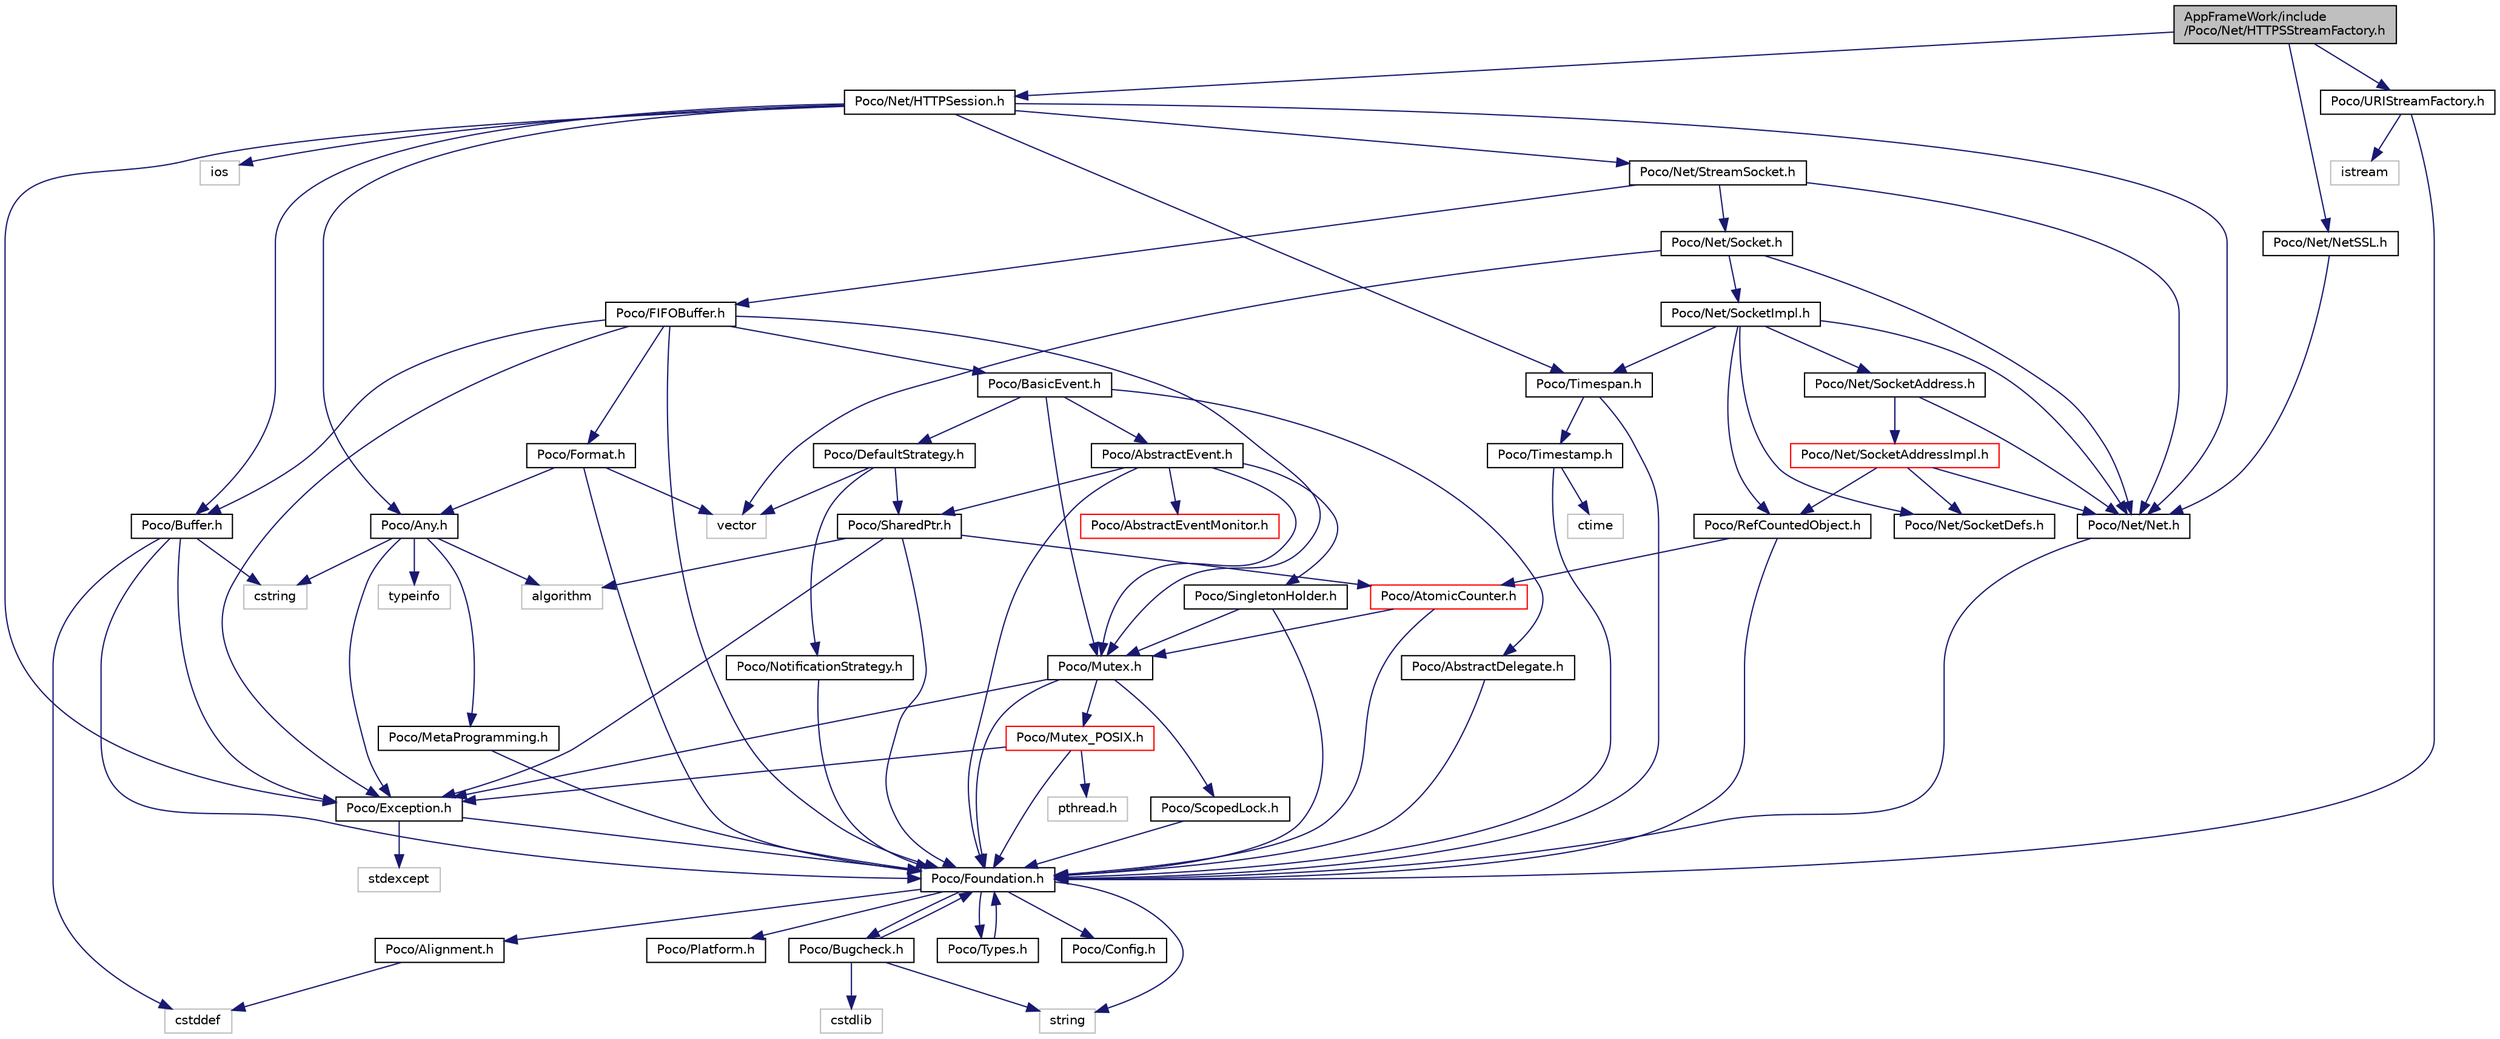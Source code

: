 digraph "AppFrameWork/include/Poco/Net/HTTPSStreamFactory.h"
{
 // LATEX_PDF_SIZE
  edge [fontname="Helvetica",fontsize="10",labelfontname="Helvetica",labelfontsize="10"];
  node [fontname="Helvetica",fontsize="10",shape=record];
  Node1 [label="AppFrameWork/include\l/Poco/Net/HTTPSStreamFactory.h",height=0.2,width=0.4,color="black", fillcolor="grey75", style="filled", fontcolor="black",tooltip=" "];
  Node1 -> Node2 [color="midnightblue",fontsize="10",style="solid"];
  Node2 [label="Poco/Net/NetSSL.h",height=0.2,width=0.4,color="black", fillcolor="white", style="filled",URL="$NetSSL_8h.html",tooltip=" "];
  Node2 -> Node3 [color="midnightblue",fontsize="10",style="solid"];
  Node3 [label="Poco/Net/Net.h",height=0.2,width=0.4,color="black", fillcolor="white", style="filled",URL="$Net_8h.html",tooltip=" "];
  Node3 -> Node4 [color="midnightblue",fontsize="10",style="solid"];
  Node4 [label="Poco/Foundation.h",height=0.2,width=0.4,color="black", fillcolor="white", style="filled",URL="$Foundation_8h.html",tooltip=" "];
  Node4 -> Node5 [color="midnightblue",fontsize="10",style="solid"];
  Node5 [label="Poco/Config.h",height=0.2,width=0.4,color="black", fillcolor="white", style="filled",URL="$Config_8h.html",tooltip=" "];
  Node4 -> Node6 [color="midnightblue",fontsize="10",style="solid"];
  Node6 [label="Poco/Platform.h",height=0.2,width=0.4,color="black", fillcolor="white", style="filled",URL="$Platform_8h.html",tooltip=" "];
  Node4 -> Node7 [color="midnightblue",fontsize="10",style="solid"];
  Node7 [label="Poco/Alignment.h",height=0.2,width=0.4,color="black", fillcolor="white", style="filled",URL="$Alignment_8h.html",tooltip=" "];
  Node7 -> Node8 [color="midnightblue",fontsize="10",style="solid"];
  Node8 [label="cstddef",height=0.2,width=0.4,color="grey75", fillcolor="white", style="filled",tooltip=" "];
  Node4 -> Node9 [color="midnightblue",fontsize="10",style="solid"];
  Node9 [label="Poco/Bugcheck.h",height=0.2,width=0.4,color="black", fillcolor="white", style="filled",URL="$Bugcheck_8h.html",tooltip=" "];
  Node9 -> Node4 [color="midnightblue",fontsize="10",style="solid"];
  Node9 -> Node10 [color="midnightblue",fontsize="10",style="solid"];
  Node10 [label="string",height=0.2,width=0.4,color="grey75", fillcolor="white", style="filled",tooltip=" "];
  Node9 -> Node11 [color="midnightblue",fontsize="10",style="solid"];
  Node11 [label="cstdlib",height=0.2,width=0.4,color="grey75", fillcolor="white", style="filled",tooltip=" "];
  Node4 -> Node12 [color="midnightblue",fontsize="10",style="solid"];
  Node12 [label="Poco/Types.h",height=0.2,width=0.4,color="black", fillcolor="white", style="filled",URL="$Types_8h.html",tooltip=" "];
  Node12 -> Node4 [color="midnightblue",fontsize="10",style="solid"];
  Node4 -> Node10 [color="midnightblue",fontsize="10",style="solid"];
  Node1 -> Node13 [color="midnightblue",fontsize="10",style="solid"];
  Node13 [label="Poco/Net/HTTPSession.h",height=0.2,width=0.4,color="black", fillcolor="white", style="filled",URL="$HTTPSession_8h.html",tooltip=" "];
  Node13 -> Node3 [color="midnightblue",fontsize="10",style="solid"];
  Node13 -> Node14 [color="midnightblue",fontsize="10",style="solid"];
  Node14 [label="Poco/Net/StreamSocket.h",height=0.2,width=0.4,color="black", fillcolor="white", style="filled",URL="$StreamSocket_8h.html",tooltip=" "];
  Node14 -> Node3 [color="midnightblue",fontsize="10",style="solid"];
  Node14 -> Node15 [color="midnightblue",fontsize="10",style="solid"];
  Node15 [label="Poco/Net/Socket.h",height=0.2,width=0.4,color="black", fillcolor="white", style="filled",URL="$Socket_8h.html",tooltip=" "];
  Node15 -> Node3 [color="midnightblue",fontsize="10",style="solid"];
  Node15 -> Node16 [color="midnightblue",fontsize="10",style="solid"];
  Node16 [label="Poco/Net/SocketImpl.h",height=0.2,width=0.4,color="black", fillcolor="white", style="filled",URL="$SocketImpl_8h.html",tooltip=" "];
  Node16 -> Node3 [color="midnightblue",fontsize="10",style="solid"];
  Node16 -> Node17 [color="midnightblue",fontsize="10",style="solid"];
  Node17 [label="Poco/Net/SocketDefs.h",height=0.2,width=0.4,color="black", fillcolor="white", style="filled",URL="$SocketDefs_8h.html",tooltip=" "];
  Node16 -> Node18 [color="midnightblue",fontsize="10",style="solid"];
  Node18 [label="Poco/Net/SocketAddress.h",height=0.2,width=0.4,color="black", fillcolor="white", style="filled",URL="$SocketAddress_8h.html",tooltip=" "];
  Node18 -> Node3 [color="midnightblue",fontsize="10",style="solid"];
  Node18 -> Node19 [color="midnightblue",fontsize="10",style="solid"];
  Node19 [label="Poco/Net/SocketAddressImpl.h",height=0.2,width=0.4,color="red", fillcolor="white", style="filled",URL="$SocketAddressImpl_8h.html",tooltip=" "];
  Node19 -> Node3 [color="midnightblue",fontsize="10",style="solid"];
  Node19 -> Node17 [color="midnightblue",fontsize="10",style="solid"];
  Node19 -> Node22 [color="midnightblue",fontsize="10",style="solid"];
  Node22 [label="Poco/RefCountedObject.h",height=0.2,width=0.4,color="black", fillcolor="white", style="filled",URL="$RefCountedObject_8h.html",tooltip=" "];
  Node22 -> Node4 [color="midnightblue",fontsize="10",style="solid"];
  Node22 -> Node23 [color="midnightblue",fontsize="10",style="solid"];
  Node23 [label="Poco/AtomicCounter.h",height=0.2,width=0.4,color="red", fillcolor="white", style="filled",URL="$AtomicCounter_8h.html",tooltip=" "];
  Node23 -> Node4 [color="midnightblue",fontsize="10",style="solid"];
  Node23 -> Node26 [color="midnightblue",fontsize="10",style="solid"];
  Node26 [label="Poco/Mutex.h",height=0.2,width=0.4,color="black", fillcolor="white", style="filled",URL="$Mutex_8h.html",tooltip=" "];
  Node26 -> Node4 [color="midnightblue",fontsize="10",style="solid"];
  Node26 -> Node27 [color="midnightblue",fontsize="10",style="solid"];
  Node27 [label="Poco/Exception.h",height=0.2,width=0.4,color="black", fillcolor="white", style="filled",URL="$Exception_8h.html",tooltip=" "];
  Node27 -> Node4 [color="midnightblue",fontsize="10",style="solid"];
  Node27 -> Node28 [color="midnightblue",fontsize="10",style="solid"];
  Node28 [label="stdexcept",height=0.2,width=0.4,color="grey75", fillcolor="white", style="filled",tooltip=" "];
  Node26 -> Node29 [color="midnightblue",fontsize="10",style="solid"];
  Node29 [label="Poco/ScopedLock.h",height=0.2,width=0.4,color="black", fillcolor="white", style="filled",URL="$ScopedLock_8h.html",tooltip=" "];
  Node29 -> Node4 [color="midnightblue",fontsize="10",style="solid"];
  Node26 -> Node30 [color="midnightblue",fontsize="10",style="solid"];
  Node30 [label="Poco/Mutex_POSIX.h",height=0.2,width=0.4,color="red", fillcolor="white", style="filled",URL="$Mutex__POSIX_8h.html",tooltip=" "];
  Node30 -> Node4 [color="midnightblue",fontsize="10",style="solid"];
  Node30 -> Node27 [color="midnightblue",fontsize="10",style="solid"];
  Node30 -> Node31 [color="midnightblue",fontsize="10",style="solid"];
  Node31 [label="pthread.h",height=0.2,width=0.4,color="grey75", fillcolor="white", style="filled",tooltip=" "];
  Node16 -> Node22 [color="midnightblue",fontsize="10",style="solid"];
  Node16 -> Node36 [color="midnightblue",fontsize="10",style="solid"];
  Node36 [label="Poco/Timespan.h",height=0.2,width=0.4,color="black", fillcolor="white", style="filled",URL="$Timespan_8h.html",tooltip=" "];
  Node36 -> Node4 [color="midnightblue",fontsize="10",style="solid"];
  Node36 -> Node37 [color="midnightblue",fontsize="10",style="solid"];
  Node37 [label="Poco/Timestamp.h",height=0.2,width=0.4,color="black", fillcolor="white", style="filled",URL="$Timestamp_8h.html",tooltip=" "];
  Node37 -> Node4 [color="midnightblue",fontsize="10",style="solid"];
  Node37 -> Node38 [color="midnightblue",fontsize="10",style="solid"];
  Node38 [label="ctime",height=0.2,width=0.4,color="grey75", fillcolor="white", style="filled",tooltip=" "];
  Node15 -> Node33 [color="midnightblue",fontsize="10",style="solid"];
  Node33 [label="vector",height=0.2,width=0.4,color="grey75", fillcolor="white", style="filled",tooltip=" "];
  Node14 -> Node39 [color="midnightblue",fontsize="10",style="solid"];
  Node39 [label="Poco/FIFOBuffer.h",height=0.2,width=0.4,color="black", fillcolor="white", style="filled",URL="$FIFOBuffer_8h.html",tooltip=" "];
  Node39 -> Node4 [color="midnightblue",fontsize="10",style="solid"];
  Node39 -> Node27 [color="midnightblue",fontsize="10",style="solid"];
  Node39 -> Node40 [color="midnightblue",fontsize="10",style="solid"];
  Node40 [label="Poco/Buffer.h",height=0.2,width=0.4,color="black", fillcolor="white", style="filled",URL="$Buffer_8h.html",tooltip=" "];
  Node40 -> Node4 [color="midnightblue",fontsize="10",style="solid"];
  Node40 -> Node27 [color="midnightblue",fontsize="10",style="solid"];
  Node40 -> Node41 [color="midnightblue",fontsize="10",style="solid"];
  Node41 [label="cstring",height=0.2,width=0.4,color="grey75", fillcolor="white", style="filled",tooltip=" "];
  Node40 -> Node8 [color="midnightblue",fontsize="10",style="solid"];
  Node39 -> Node42 [color="midnightblue",fontsize="10",style="solid"];
  Node42 [label="Poco/BasicEvent.h",height=0.2,width=0.4,color="black", fillcolor="white", style="filled",URL="$BasicEvent_8h.html",tooltip=" "];
  Node42 -> Node43 [color="midnightblue",fontsize="10",style="solid"];
  Node43 [label="Poco/AbstractEvent.h",height=0.2,width=0.4,color="black", fillcolor="white", style="filled",URL="$AbstractEvent_8h.html",tooltip=" "];
  Node43 -> Node4 [color="midnightblue",fontsize="10",style="solid"];
  Node43 -> Node44 [color="midnightblue",fontsize="10",style="solid"];
  Node44 [label="Poco/SingletonHolder.h",height=0.2,width=0.4,color="black", fillcolor="white", style="filled",URL="$SingletonHolder_8h.html",tooltip=" "];
  Node44 -> Node4 [color="midnightblue",fontsize="10",style="solid"];
  Node44 -> Node26 [color="midnightblue",fontsize="10",style="solid"];
  Node43 -> Node45 [color="midnightblue",fontsize="10",style="solid"];
  Node45 [label="Poco/SharedPtr.h",height=0.2,width=0.4,color="black", fillcolor="white", style="filled",URL="$SharedPtr_8h.html",tooltip=" "];
  Node45 -> Node4 [color="midnightblue",fontsize="10",style="solid"];
  Node45 -> Node27 [color="midnightblue",fontsize="10",style="solid"];
  Node45 -> Node23 [color="midnightblue",fontsize="10",style="solid"];
  Node45 -> Node35 [color="midnightblue",fontsize="10",style="solid"];
  Node35 [label="algorithm",height=0.2,width=0.4,color="grey75", fillcolor="white", style="filled",tooltip=" "];
  Node43 -> Node26 [color="midnightblue",fontsize="10",style="solid"];
  Node43 -> Node46 [color="midnightblue",fontsize="10",style="solid"];
  Node46 [label="Poco/AbstractEventMonitor.h",height=0.2,width=0.4,color="red", fillcolor="white", style="filled",URL="$AbstractEventMonitor_8h.html",tooltip=" "];
  Node42 -> Node73 [color="midnightblue",fontsize="10",style="solid"];
  Node73 [label="Poco/DefaultStrategy.h",height=0.2,width=0.4,color="black", fillcolor="white", style="filled",URL="$DefaultStrategy_8h.html",tooltip=" "];
  Node73 -> Node74 [color="midnightblue",fontsize="10",style="solid"];
  Node74 [label="Poco/NotificationStrategy.h",height=0.2,width=0.4,color="black", fillcolor="white", style="filled",URL="$NotificationStrategy_8h.html",tooltip=" "];
  Node74 -> Node4 [color="midnightblue",fontsize="10",style="solid"];
  Node73 -> Node45 [color="midnightblue",fontsize="10",style="solid"];
  Node73 -> Node33 [color="midnightblue",fontsize="10",style="solid"];
  Node42 -> Node75 [color="midnightblue",fontsize="10",style="solid"];
  Node75 [label="Poco/AbstractDelegate.h",height=0.2,width=0.4,color="black", fillcolor="white", style="filled",URL="$AbstractDelegate_8h.html",tooltip=" "];
  Node75 -> Node4 [color="midnightblue",fontsize="10",style="solid"];
  Node42 -> Node26 [color="midnightblue",fontsize="10",style="solid"];
  Node39 -> Node26 [color="midnightblue",fontsize="10",style="solid"];
  Node39 -> Node68 [color="midnightblue",fontsize="10",style="solid"];
  Node68 [label="Poco/Format.h",height=0.2,width=0.4,color="black", fillcolor="white", style="filled",URL="$Format_8h.html",tooltip=" "];
  Node68 -> Node4 [color="midnightblue",fontsize="10",style="solid"];
  Node68 -> Node69 [color="midnightblue",fontsize="10",style="solid"];
  Node69 [label="Poco/Any.h",height=0.2,width=0.4,color="black", fillcolor="white", style="filled",URL="$Any_8h.html",tooltip=" "];
  Node69 -> Node27 [color="midnightblue",fontsize="10",style="solid"];
  Node69 -> Node70 [color="midnightblue",fontsize="10",style="solid"];
  Node70 [label="Poco/MetaProgramming.h",height=0.2,width=0.4,color="black", fillcolor="white", style="filled",URL="$MetaProgramming_8h.html",tooltip=" "];
  Node70 -> Node4 [color="midnightblue",fontsize="10",style="solid"];
  Node69 -> Node35 [color="midnightblue",fontsize="10",style="solid"];
  Node69 -> Node71 [color="midnightblue",fontsize="10",style="solid"];
  Node71 [label="typeinfo",height=0.2,width=0.4,color="grey75", fillcolor="white", style="filled",tooltip=" "];
  Node69 -> Node41 [color="midnightblue",fontsize="10",style="solid"];
  Node68 -> Node33 [color="midnightblue",fontsize="10",style="solid"];
  Node13 -> Node36 [color="midnightblue",fontsize="10",style="solid"];
  Node13 -> Node27 [color="midnightblue",fontsize="10",style="solid"];
  Node13 -> Node69 [color="midnightblue",fontsize="10",style="solid"];
  Node13 -> Node40 [color="midnightblue",fontsize="10",style="solid"];
  Node13 -> Node76 [color="midnightblue",fontsize="10",style="solid"];
  Node76 [label="ios",height=0.2,width=0.4,color="grey75", fillcolor="white", style="filled",tooltip=" "];
  Node1 -> Node77 [color="midnightblue",fontsize="10",style="solid"];
  Node77 [label="Poco/URIStreamFactory.h",height=0.2,width=0.4,color="black", fillcolor="white", style="filled",URL="$URIStreamFactory_8h.html",tooltip=" "];
  Node77 -> Node4 [color="midnightblue",fontsize="10",style="solid"];
  Node77 -> Node78 [color="midnightblue",fontsize="10",style="solid"];
  Node78 [label="istream",height=0.2,width=0.4,color="grey75", fillcolor="white", style="filled",tooltip=" "];
}
